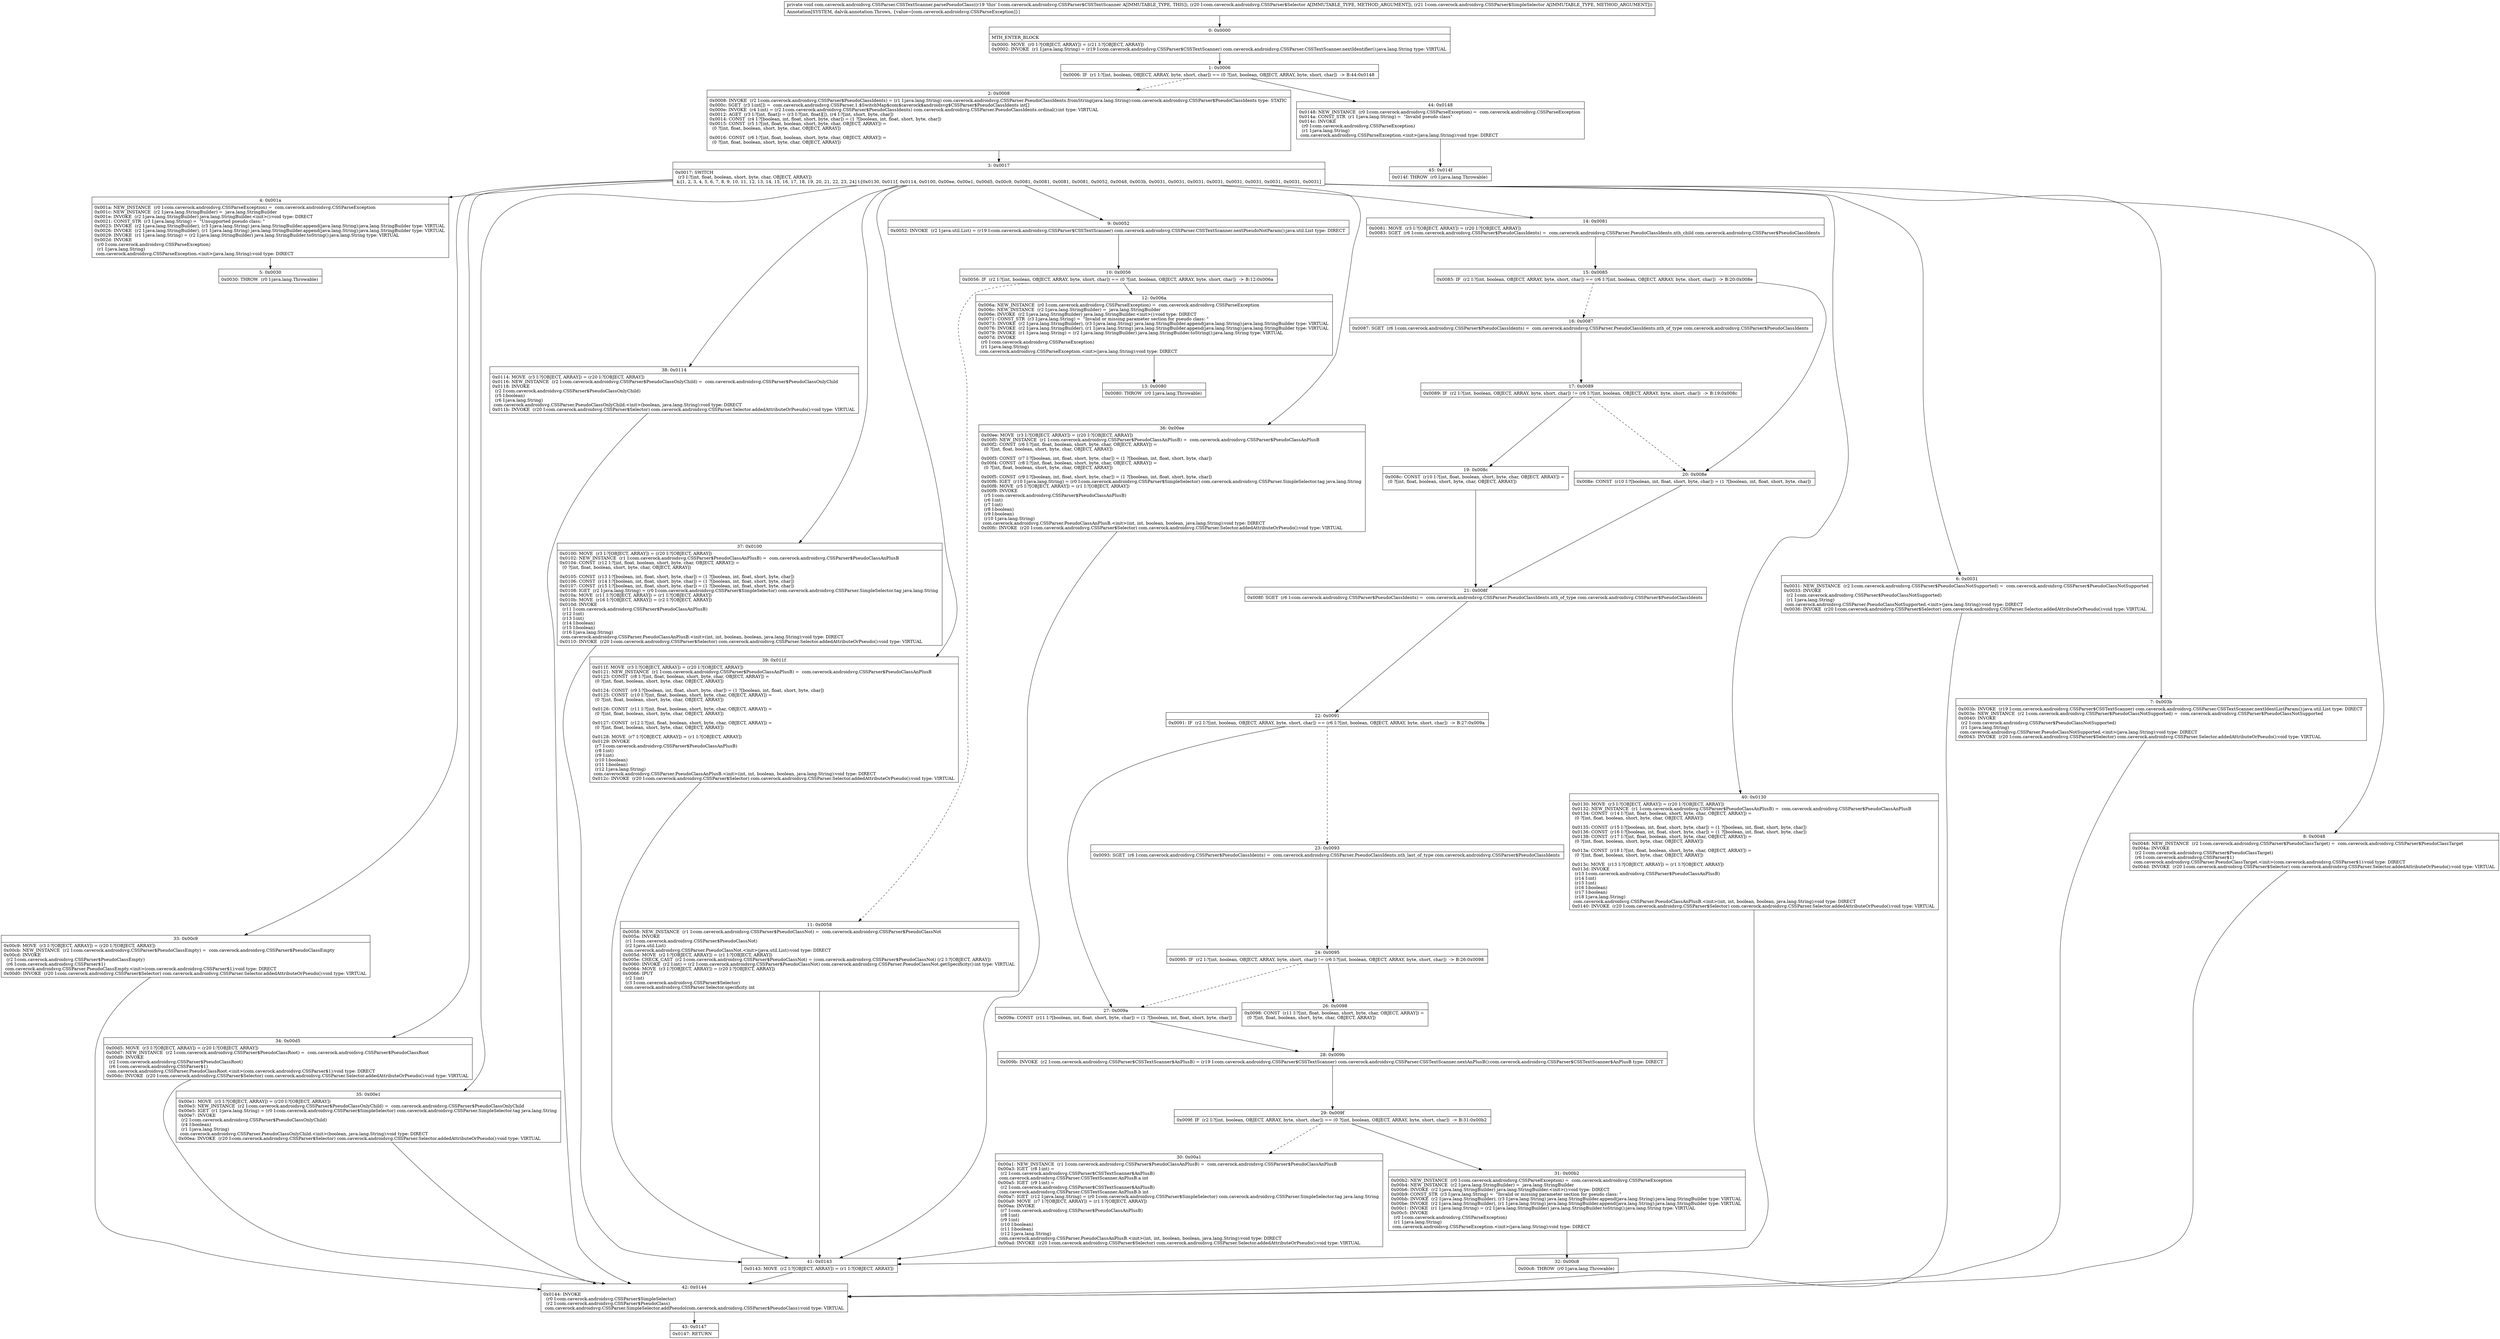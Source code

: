 digraph "CFG forcom.caverock.androidsvg.CSSParser.CSSTextScanner.parsePseudoClass(Lcom\/caverock\/androidsvg\/CSSParser$Selector;Lcom\/caverock\/androidsvg\/CSSParser$SimpleSelector;)V" {
Node_0 [shape=record,label="{0\:\ 0x0000|MTH_ENTER_BLOCK\l|0x0000: MOVE  (r0 I:?[OBJECT, ARRAY]) = (r21 I:?[OBJECT, ARRAY]) \l0x0002: INVOKE  (r1 I:java.lang.String) = (r19 I:com.caverock.androidsvg.CSSParser$CSSTextScanner) com.caverock.androidsvg.CSSParser.CSSTextScanner.nextIdentifier():java.lang.String type: VIRTUAL \l}"];
Node_1 [shape=record,label="{1\:\ 0x0006|0x0006: IF  (r1 I:?[int, boolean, OBJECT, ARRAY, byte, short, char]) == (0 ?[int, boolean, OBJECT, ARRAY, byte, short, char])  \-\> B:44:0x0148 \l}"];
Node_2 [shape=record,label="{2\:\ 0x0008|0x0008: INVOKE  (r2 I:com.caverock.androidsvg.CSSParser$PseudoClassIdents) = (r1 I:java.lang.String) com.caverock.androidsvg.CSSParser.PseudoClassIdents.fromString(java.lang.String):com.caverock.androidsvg.CSSParser$PseudoClassIdents type: STATIC \l0x000c: SGET  (r3 I:int[]) =  com.caverock.androidsvg.CSSParser.1.$SwitchMap$com$caverock$androidsvg$CSSParser$PseudoClassIdents int[] \l0x000e: INVOKE  (r4 I:int) = (r2 I:com.caverock.androidsvg.CSSParser$PseudoClassIdents) com.caverock.androidsvg.CSSParser.PseudoClassIdents.ordinal():int type: VIRTUAL \l0x0012: AGET  (r3 I:?[int, float]) = (r3 I:?[int, float][]), (r4 I:?[int, short, byte, char]) \l0x0014: CONST  (r4 I:?[boolean, int, float, short, byte, char]) = (1 ?[boolean, int, float, short, byte, char]) \l0x0015: CONST  (r5 I:?[int, float, boolean, short, byte, char, OBJECT, ARRAY]) = \l  (0 ?[int, float, boolean, short, byte, char, OBJECT, ARRAY])\l \l0x0016: CONST  (r6 I:?[int, float, boolean, short, byte, char, OBJECT, ARRAY]) = \l  (0 ?[int, float, boolean, short, byte, char, OBJECT, ARRAY])\l \l}"];
Node_3 [shape=record,label="{3\:\ 0x0017|0x0017: SWITCH  \l  (r3 I:?[int, float, boolean, short, byte, char, OBJECT, ARRAY])\l k:[1, 2, 3, 4, 5, 6, 7, 8, 9, 10, 11, 12, 13, 14, 15, 16, 17, 18, 19, 20, 21, 22, 23, 24] t:[0x0130, 0x011f, 0x0114, 0x0100, 0x00ee, 0x00e1, 0x00d5, 0x00c9, 0x0081, 0x0081, 0x0081, 0x0081, 0x0052, 0x0048, 0x003b, 0x0031, 0x0031, 0x0031, 0x0031, 0x0031, 0x0031, 0x0031, 0x0031, 0x0031] \l}"];
Node_4 [shape=record,label="{4\:\ 0x001a|0x001a: NEW_INSTANCE  (r0 I:com.caverock.androidsvg.CSSParseException) =  com.caverock.androidsvg.CSSParseException \l0x001c: NEW_INSTANCE  (r2 I:java.lang.StringBuilder) =  java.lang.StringBuilder \l0x001e: INVOKE  (r2 I:java.lang.StringBuilder) java.lang.StringBuilder.\<init\>():void type: DIRECT \l0x0021: CONST_STR  (r3 I:java.lang.String) =  \"Unsupported pseudo class: \" \l0x0023: INVOKE  (r2 I:java.lang.StringBuilder), (r3 I:java.lang.String) java.lang.StringBuilder.append(java.lang.String):java.lang.StringBuilder type: VIRTUAL \l0x0026: INVOKE  (r2 I:java.lang.StringBuilder), (r1 I:java.lang.String) java.lang.StringBuilder.append(java.lang.String):java.lang.StringBuilder type: VIRTUAL \l0x0029: INVOKE  (r1 I:java.lang.String) = (r2 I:java.lang.StringBuilder) java.lang.StringBuilder.toString():java.lang.String type: VIRTUAL \l0x002d: INVOKE  \l  (r0 I:com.caverock.androidsvg.CSSParseException)\l  (r1 I:java.lang.String)\l com.caverock.androidsvg.CSSParseException.\<init\>(java.lang.String):void type: DIRECT \l}"];
Node_5 [shape=record,label="{5\:\ 0x0030|0x0030: THROW  (r0 I:java.lang.Throwable) \l}"];
Node_6 [shape=record,label="{6\:\ 0x0031|0x0031: NEW_INSTANCE  (r2 I:com.caverock.androidsvg.CSSParser$PseudoClassNotSupported) =  com.caverock.androidsvg.CSSParser$PseudoClassNotSupported \l0x0033: INVOKE  \l  (r2 I:com.caverock.androidsvg.CSSParser$PseudoClassNotSupported)\l  (r1 I:java.lang.String)\l com.caverock.androidsvg.CSSParser.PseudoClassNotSupported.\<init\>(java.lang.String):void type: DIRECT \l0x0036: INVOKE  (r20 I:com.caverock.androidsvg.CSSParser$Selector) com.caverock.androidsvg.CSSParser.Selector.addedAttributeOrPseudo():void type: VIRTUAL \l}"];
Node_7 [shape=record,label="{7\:\ 0x003b|0x003b: INVOKE  (r19 I:com.caverock.androidsvg.CSSParser$CSSTextScanner) com.caverock.androidsvg.CSSParser.CSSTextScanner.nextIdentListParam():java.util.List type: DIRECT \l0x003e: NEW_INSTANCE  (r2 I:com.caverock.androidsvg.CSSParser$PseudoClassNotSupported) =  com.caverock.androidsvg.CSSParser$PseudoClassNotSupported \l0x0040: INVOKE  \l  (r2 I:com.caverock.androidsvg.CSSParser$PseudoClassNotSupported)\l  (r1 I:java.lang.String)\l com.caverock.androidsvg.CSSParser.PseudoClassNotSupported.\<init\>(java.lang.String):void type: DIRECT \l0x0043: INVOKE  (r20 I:com.caverock.androidsvg.CSSParser$Selector) com.caverock.androidsvg.CSSParser.Selector.addedAttributeOrPseudo():void type: VIRTUAL \l}"];
Node_8 [shape=record,label="{8\:\ 0x0048|0x0048: NEW_INSTANCE  (r2 I:com.caverock.androidsvg.CSSParser$PseudoClassTarget) =  com.caverock.androidsvg.CSSParser$PseudoClassTarget \l0x004a: INVOKE  \l  (r2 I:com.caverock.androidsvg.CSSParser$PseudoClassTarget)\l  (r6 I:com.caverock.androidsvg.CSSParser$1)\l com.caverock.androidsvg.CSSParser.PseudoClassTarget.\<init\>(com.caverock.androidsvg.CSSParser$1):void type: DIRECT \l0x004d: INVOKE  (r20 I:com.caverock.androidsvg.CSSParser$Selector) com.caverock.androidsvg.CSSParser.Selector.addedAttributeOrPseudo():void type: VIRTUAL \l}"];
Node_9 [shape=record,label="{9\:\ 0x0052|0x0052: INVOKE  (r2 I:java.util.List) = (r19 I:com.caverock.androidsvg.CSSParser$CSSTextScanner) com.caverock.androidsvg.CSSParser.CSSTextScanner.nextPseudoNotParam():java.util.List type: DIRECT \l}"];
Node_10 [shape=record,label="{10\:\ 0x0056|0x0056: IF  (r2 I:?[int, boolean, OBJECT, ARRAY, byte, short, char]) == (0 ?[int, boolean, OBJECT, ARRAY, byte, short, char])  \-\> B:12:0x006a \l}"];
Node_11 [shape=record,label="{11\:\ 0x0058|0x0058: NEW_INSTANCE  (r1 I:com.caverock.androidsvg.CSSParser$PseudoClassNot) =  com.caverock.androidsvg.CSSParser$PseudoClassNot \l0x005a: INVOKE  \l  (r1 I:com.caverock.androidsvg.CSSParser$PseudoClassNot)\l  (r2 I:java.util.List)\l com.caverock.androidsvg.CSSParser.PseudoClassNot.\<init\>(java.util.List):void type: DIRECT \l0x005d: MOVE  (r2 I:?[OBJECT, ARRAY]) = (r1 I:?[OBJECT, ARRAY]) \l0x005e: CHECK_CAST  (r2 I:com.caverock.androidsvg.CSSParser$PseudoClassNot) = (com.caverock.androidsvg.CSSParser$PseudoClassNot) (r2 I:?[OBJECT, ARRAY]) \l0x0060: INVOKE  (r2 I:int) = (r2 I:com.caverock.androidsvg.CSSParser$PseudoClassNot) com.caverock.androidsvg.CSSParser.PseudoClassNot.getSpecificity():int type: VIRTUAL \l0x0064: MOVE  (r3 I:?[OBJECT, ARRAY]) = (r20 I:?[OBJECT, ARRAY]) \l0x0066: IPUT  \l  (r2 I:int)\l  (r3 I:com.caverock.androidsvg.CSSParser$Selector)\l com.caverock.androidsvg.CSSParser.Selector.specificity int \l}"];
Node_12 [shape=record,label="{12\:\ 0x006a|0x006a: NEW_INSTANCE  (r0 I:com.caverock.androidsvg.CSSParseException) =  com.caverock.androidsvg.CSSParseException \l0x006c: NEW_INSTANCE  (r2 I:java.lang.StringBuilder) =  java.lang.StringBuilder \l0x006e: INVOKE  (r2 I:java.lang.StringBuilder) java.lang.StringBuilder.\<init\>():void type: DIRECT \l0x0071: CONST_STR  (r3 I:java.lang.String) =  \"Invalid or missing parameter section for pseudo class: \" \l0x0073: INVOKE  (r2 I:java.lang.StringBuilder), (r3 I:java.lang.String) java.lang.StringBuilder.append(java.lang.String):java.lang.StringBuilder type: VIRTUAL \l0x0076: INVOKE  (r2 I:java.lang.StringBuilder), (r1 I:java.lang.String) java.lang.StringBuilder.append(java.lang.String):java.lang.StringBuilder type: VIRTUAL \l0x0079: INVOKE  (r1 I:java.lang.String) = (r2 I:java.lang.StringBuilder) java.lang.StringBuilder.toString():java.lang.String type: VIRTUAL \l0x007d: INVOKE  \l  (r0 I:com.caverock.androidsvg.CSSParseException)\l  (r1 I:java.lang.String)\l com.caverock.androidsvg.CSSParseException.\<init\>(java.lang.String):void type: DIRECT \l}"];
Node_13 [shape=record,label="{13\:\ 0x0080|0x0080: THROW  (r0 I:java.lang.Throwable) \l}"];
Node_14 [shape=record,label="{14\:\ 0x0081|0x0081: MOVE  (r3 I:?[OBJECT, ARRAY]) = (r20 I:?[OBJECT, ARRAY]) \l0x0083: SGET  (r6 I:com.caverock.androidsvg.CSSParser$PseudoClassIdents) =  com.caverock.androidsvg.CSSParser.PseudoClassIdents.nth_child com.caverock.androidsvg.CSSParser$PseudoClassIdents \l}"];
Node_15 [shape=record,label="{15\:\ 0x0085|0x0085: IF  (r2 I:?[int, boolean, OBJECT, ARRAY, byte, short, char]) == (r6 I:?[int, boolean, OBJECT, ARRAY, byte, short, char])  \-\> B:20:0x008e \l}"];
Node_16 [shape=record,label="{16\:\ 0x0087|0x0087: SGET  (r6 I:com.caverock.androidsvg.CSSParser$PseudoClassIdents) =  com.caverock.androidsvg.CSSParser.PseudoClassIdents.nth_of_type com.caverock.androidsvg.CSSParser$PseudoClassIdents \l}"];
Node_17 [shape=record,label="{17\:\ 0x0089|0x0089: IF  (r2 I:?[int, boolean, OBJECT, ARRAY, byte, short, char]) != (r6 I:?[int, boolean, OBJECT, ARRAY, byte, short, char])  \-\> B:19:0x008c \l}"];
Node_19 [shape=record,label="{19\:\ 0x008c|0x008c: CONST  (r10 I:?[int, float, boolean, short, byte, char, OBJECT, ARRAY]) = \l  (0 ?[int, float, boolean, short, byte, char, OBJECT, ARRAY])\l \l}"];
Node_20 [shape=record,label="{20\:\ 0x008e|0x008e: CONST  (r10 I:?[boolean, int, float, short, byte, char]) = (1 ?[boolean, int, float, short, byte, char]) \l}"];
Node_21 [shape=record,label="{21\:\ 0x008f|0x008f: SGET  (r6 I:com.caverock.androidsvg.CSSParser$PseudoClassIdents) =  com.caverock.androidsvg.CSSParser.PseudoClassIdents.nth_of_type com.caverock.androidsvg.CSSParser$PseudoClassIdents \l}"];
Node_22 [shape=record,label="{22\:\ 0x0091|0x0091: IF  (r2 I:?[int, boolean, OBJECT, ARRAY, byte, short, char]) == (r6 I:?[int, boolean, OBJECT, ARRAY, byte, short, char])  \-\> B:27:0x009a \l}"];
Node_23 [shape=record,label="{23\:\ 0x0093|0x0093: SGET  (r6 I:com.caverock.androidsvg.CSSParser$PseudoClassIdents) =  com.caverock.androidsvg.CSSParser.PseudoClassIdents.nth_last_of_type com.caverock.androidsvg.CSSParser$PseudoClassIdents \l}"];
Node_24 [shape=record,label="{24\:\ 0x0095|0x0095: IF  (r2 I:?[int, boolean, OBJECT, ARRAY, byte, short, char]) != (r6 I:?[int, boolean, OBJECT, ARRAY, byte, short, char])  \-\> B:26:0x0098 \l}"];
Node_26 [shape=record,label="{26\:\ 0x0098|0x0098: CONST  (r11 I:?[int, float, boolean, short, byte, char, OBJECT, ARRAY]) = \l  (0 ?[int, float, boolean, short, byte, char, OBJECT, ARRAY])\l \l}"];
Node_27 [shape=record,label="{27\:\ 0x009a|0x009a: CONST  (r11 I:?[boolean, int, float, short, byte, char]) = (1 ?[boolean, int, float, short, byte, char]) \l}"];
Node_28 [shape=record,label="{28\:\ 0x009b|0x009b: INVOKE  (r2 I:com.caverock.androidsvg.CSSParser$CSSTextScanner$AnPlusB) = (r19 I:com.caverock.androidsvg.CSSParser$CSSTextScanner) com.caverock.androidsvg.CSSParser.CSSTextScanner.nextAnPlusB():com.caverock.androidsvg.CSSParser$CSSTextScanner$AnPlusB type: DIRECT \l}"];
Node_29 [shape=record,label="{29\:\ 0x009f|0x009f: IF  (r2 I:?[int, boolean, OBJECT, ARRAY, byte, short, char]) == (0 ?[int, boolean, OBJECT, ARRAY, byte, short, char])  \-\> B:31:0x00b2 \l}"];
Node_30 [shape=record,label="{30\:\ 0x00a1|0x00a1: NEW_INSTANCE  (r1 I:com.caverock.androidsvg.CSSParser$PseudoClassAnPlusB) =  com.caverock.androidsvg.CSSParser$PseudoClassAnPlusB \l0x00a3: IGET  (r8 I:int) = \l  (r2 I:com.caverock.androidsvg.CSSParser$CSSTextScanner$AnPlusB)\l com.caverock.androidsvg.CSSParser.CSSTextScanner.AnPlusB.a int \l0x00a5: IGET  (r9 I:int) = \l  (r2 I:com.caverock.androidsvg.CSSParser$CSSTextScanner$AnPlusB)\l com.caverock.androidsvg.CSSParser.CSSTextScanner.AnPlusB.b int \l0x00a7: IGET  (r12 I:java.lang.String) = (r0 I:com.caverock.androidsvg.CSSParser$SimpleSelector) com.caverock.androidsvg.CSSParser.SimpleSelector.tag java.lang.String \l0x00a9: MOVE  (r7 I:?[OBJECT, ARRAY]) = (r1 I:?[OBJECT, ARRAY]) \l0x00aa: INVOKE  \l  (r7 I:com.caverock.androidsvg.CSSParser$PseudoClassAnPlusB)\l  (r8 I:int)\l  (r9 I:int)\l  (r10 I:boolean)\l  (r11 I:boolean)\l  (r12 I:java.lang.String)\l com.caverock.androidsvg.CSSParser.PseudoClassAnPlusB.\<init\>(int, int, boolean, boolean, java.lang.String):void type: DIRECT \l0x00ad: INVOKE  (r20 I:com.caverock.androidsvg.CSSParser$Selector) com.caverock.androidsvg.CSSParser.Selector.addedAttributeOrPseudo():void type: VIRTUAL \l}"];
Node_31 [shape=record,label="{31\:\ 0x00b2|0x00b2: NEW_INSTANCE  (r0 I:com.caverock.androidsvg.CSSParseException) =  com.caverock.androidsvg.CSSParseException \l0x00b4: NEW_INSTANCE  (r2 I:java.lang.StringBuilder) =  java.lang.StringBuilder \l0x00b6: INVOKE  (r2 I:java.lang.StringBuilder) java.lang.StringBuilder.\<init\>():void type: DIRECT \l0x00b9: CONST_STR  (r3 I:java.lang.String) =  \"Invalid or missing parameter section for pseudo class: \" \l0x00bb: INVOKE  (r2 I:java.lang.StringBuilder), (r3 I:java.lang.String) java.lang.StringBuilder.append(java.lang.String):java.lang.StringBuilder type: VIRTUAL \l0x00be: INVOKE  (r2 I:java.lang.StringBuilder), (r1 I:java.lang.String) java.lang.StringBuilder.append(java.lang.String):java.lang.StringBuilder type: VIRTUAL \l0x00c1: INVOKE  (r1 I:java.lang.String) = (r2 I:java.lang.StringBuilder) java.lang.StringBuilder.toString():java.lang.String type: VIRTUAL \l0x00c5: INVOKE  \l  (r0 I:com.caverock.androidsvg.CSSParseException)\l  (r1 I:java.lang.String)\l com.caverock.androidsvg.CSSParseException.\<init\>(java.lang.String):void type: DIRECT \l}"];
Node_32 [shape=record,label="{32\:\ 0x00c8|0x00c8: THROW  (r0 I:java.lang.Throwable) \l}"];
Node_33 [shape=record,label="{33\:\ 0x00c9|0x00c9: MOVE  (r3 I:?[OBJECT, ARRAY]) = (r20 I:?[OBJECT, ARRAY]) \l0x00cb: NEW_INSTANCE  (r2 I:com.caverock.androidsvg.CSSParser$PseudoClassEmpty) =  com.caverock.androidsvg.CSSParser$PseudoClassEmpty \l0x00cd: INVOKE  \l  (r2 I:com.caverock.androidsvg.CSSParser$PseudoClassEmpty)\l  (r6 I:com.caverock.androidsvg.CSSParser$1)\l com.caverock.androidsvg.CSSParser.PseudoClassEmpty.\<init\>(com.caverock.androidsvg.CSSParser$1):void type: DIRECT \l0x00d0: INVOKE  (r20 I:com.caverock.androidsvg.CSSParser$Selector) com.caverock.androidsvg.CSSParser.Selector.addedAttributeOrPseudo():void type: VIRTUAL \l}"];
Node_34 [shape=record,label="{34\:\ 0x00d5|0x00d5: MOVE  (r3 I:?[OBJECT, ARRAY]) = (r20 I:?[OBJECT, ARRAY]) \l0x00d7: NEW_INSTANCE  (r2 I:com.caverock.androidsvg.CSSParser$PseudoClassRoot) =  com.caverock.androidsvg.CSSParser$PseudoClassRoot \l0x00d9: INVOKE  \l  (r2 I:com.caverock.androidsvg.CSSParser$PseudoClassRoot)\l  (r6 I:com.caverock.androidsvg.CSSParser$1)\l com.caverock.androidsvg.CSSParser.PseudoClassRoot.\<init\>(com.caverock.androidsvg.CSSParser$1):void type: DIRECT \l0x00dc: INVOKE  (r20 I:com.caverock.androidsvg.CSSParser$Selector) com.caverock.androidsvg.CSSParser.Selector.addedAttributeOrPseudo():void type: VIRTUAL \l}"];
Node_35 [shape=record,label="{35\:\ 0x00e1|0x00e1: MOVE  (r3 I:?[OBJECT, ARRAY]) = (r20 I:?[OBJECT, ARRAY]) \l0x00e3: NEW_INSTANCE  (r2 I:com.caverock.androidsvg.CSSParser$PseudoClassOnlyChild) =  com.caverock.androidsvg.CSSParser$PseudoClassOnlyChild \l0x00e5: IGET  (r1 I:java.lang.String) = (r0 I:com.caverock.androidsvg.CSSParser$SimpleSelector) com.caverock.androidsvg.CSSParser.SimpleSelector.tag java.lang.String \l0x00e7: INVOKE  \l  (r2 I:com.caverock.androidsvg.CSSParser$PseudoClassOnlyChild)\l  (r4 I:boolean)\l  (r1 I:java.lang.String)\l com.caverock.androidsvg.CSSParser.PseudoClassOnlyChild.\<init\>(boolean, java.lang.String):void type: DIRECT \l0x00ea: INVOKE  (r20 I:com.caverock.androidsvg.CSSParser$Selector) com.caverock.androidsvg.CSSParser.Selector.addedAttributeOrPseudo():void type: VIRTUAL \l}"];
Node_36 [shape=record,label="{36\:\ 0x00ee|0x00ee: MOVE  (r3 I:?[OBJECT, ARRAY]) = (r20 I:?[OBJECT, ARRAY]) \l0x00f0: NEW_INSTANCE  (r1 I:com.caverock.androidsvg.CSSParser$PseudoClassAnPlusB) =  com.caverock.androidsvg.CSSParser$PseudoClassAnPlusB \l0x00f2: CONST  (r6 I:?[int, float, boolean, short, byte, char, OBJECT, ARRAY]) = \l  (0 ?[int, float, boolean, short, byte, char, OBJECT, ARRAY])\l \l0x00f3: CONST  (r7 I:?[boolean, int, float, short, byte, char]) = (1 ?[boolean, int, float, short, byte, char]) \l0x00f4: CONST  (r8 I:?[int, float, boolean, short, byte, char, OBJECT, ARRAY]) = \l  (0 ?[int, float, boolean, short, byte, char, OBJECT, ARRAY])\l \l0x00f5: CONST  (r9 I:?[boolean, int, float, short, byte, char]) = (1 ?[boolean, int, float, short, byte, char]) \l0x00f6: IGET  (r10 I:java.lang.String) = (r0 I:com.caverock.androidsvg.CSSParser$SimpleSelector) com.caverock.androidsvg.CSSParser.SimpleSelector.tag java.lang.String \l0x00f8: MOVE  (r5 I:?[OBJECT, ARRAY]) = (r1 I:?[OBJECT, ARRAY]) \l0x00f9: INVOKE  \l  (r5 I:com.caverock.androidsvg.CSSParser$PseudoClassAnPlusB)\l  (r6 I:int)\l  (r7 I:int)\l  (r8 I:boolean)\l  (r9 I:boolean)\l  (r10 I:java.lang.String)\l com.caverock.androidsvg.CSSParser.PseudoClassAnPlusB.\<init\>(int, int, boolean, boolean, java.lang.String):void type: DIRECT \l0x00fc: INVOKE  (r20 I:com.caverock.androidsvg.CSSParser$Selector) com.caverock.androidsvg.CSSParser.Selector.addedAttributeOrPseudo():void type: VIRTUAL \l}"];
Node_37 [shape=record,label="{37\:\ 0x0100|0x0100: MOVE  (r3 I:?[OBJECT, ARRAY]) = (r20 I:?[OBJECT, ARRAY]) \l0x0102: NEW_INSTANCE  (r1 I:com.caverock.androidsvg.CSSParser$PseudoClassAnPlusB) =  com.caverock.androidsvg.CSSParser$PseudoClassAnPlusB \l0x0104: CONST  (r12 I:?[int, float, boolean, short, byte, char, OBJECT, ARRAY]) = \l  (0 ?[int, float, boolean, short, byte, char, OBJECT, ARRAY])\l \l0x0105: CONST  (r13 I:?[boolean, int, float, short, byte, char]) = (1 ?[boolean, int, float, short, byte, char]) \l0x0106: CONST  (r14 I:?[boolean, int, float, short, byte, char]) = (1 ?[boolean, int, float, short, byte, char]) \l0x0107: CONST  (r15 I:?[boolean, int, float, short, byte, char]) = (1 ?[boolean, int, float, short, byte, char]) \l0x0108: IGET  (r2 I:java.lang.String) = (r0 I:com.caverock.androidsvg.CSSParser$SimpleSelector) com.caverock.androidsvg.CSSParser.SimpleSelector.tag java.lang.String \l0x010a: MOVE  (r11 I:?[OBJECT, ARRAY]) = (r1 I:?[OBJECT, ARRAY]) \l0x010b: MOVE  (r16 I:?[OBJECT, ARRAY]) = (r2 I:?[OBJECT, ARRAY]) \l0x010d: INVOKE  \l  (r11 I:com.caverock.androidsvg.CSSParser$PseudoClassAnPlusB)\l  (r12 I:int)\l  (r13 I:int)\l  (r14 I:boolean)\l  (r15 I:boolean)\l  (r16 I:java.lang.String)\l com.caverock.androidsvg.CSSParser.PseudoClassAnPlusB.\<init\>(int, int, boolean, boolean, java.lang.String):void type: DIRECT \l0x0110: INVOKE  (r20 I:com.caverock.androidsvg.CSSParser$Selector) com.caverock.androidsvg.CSSParser.Selector.addedAttributeOrPseudo():void type: VIRTUAL \l}"];
Node_38 [shape=record,label="{38\:\ 0x0114|0x0114: MOVE  (r3 I:?[OBJECT, ARRAY]) = (r20 I:?[OBJECT, ARRAY]) \l0x0116: NEW_INSTANCE  (r2 I:com.caverock.androidsvg.CSSParser$PseudoClassOnlyChild) =  com.caverock.androidsvg.CSSParser$PseudoClassOnlyChild \l0x0118: INVOKE  \l  (r2 I:com.caverock.androidsvg.CSSParser$PseudoClassOnlyChild)\l  (r5 I:boolean)\l  (r6 I:java.lang.String)\l com.caverock.androidsvg.CSSParser.PseudoClassOnlyChild.\<init\>(boolean, java.lang.String):void type: DIRECT \l0x011b: INVOKE  (r20 I:com.caverock.androidsvg.CSSParser$Selector) com.caverock.androidsvg.CSSParser.Selector.addedAttributeOrPseudo():void type: VIRTUAL \l}"];
Node_39 [shape=record,label="{39\:\ 0x011f|0x011f: MOVE  (r3 I:?[OBJECT, ARRAY]) = (r20 I:?[OBJECT, ARRAY]) \l0x0121: NEW_INSTANCE  (r1 I:com.caverock.androidsvg.CSSParser$PseudoClassAnPlusB) =  com.caverock.androidsvg.CSSParser$PseudoClassAnPlusB \l0x0123: CONST  (r8 I:?[int, float, boolean, short, byte, char, OBJECT, ARRAY]) = \l  (0 ?[int, float, boolean, short, byte, char, OBJECT, ARRAY])\l \l0x0124: CONST  (r9 I:?[boolean, int, float, short, byte, char]) = (1 ?[boolean, int, float, short, byte, char]) \l0x0125: CONST  (r10 I:?[int, float, boolean, short, byte, char, OBJECT, ARRAY]) = \l  (0 ?[int, float, boolean, short, byte, char, OBJECT, ARRAY])\l \l0x0126: CONST  (r11 I:?[int, float, boolean, short, byte, char, OBJECT, ARRAY]) = \l  (0 ?[int, float, boolean, short, byte, char, OBJECT, ARRAY])\l \l0x0127: CONST  (r12 I:?[int, float, boolean, short, byte, char, OBJECT, ARRAY]) = \l  (0 ?[int, float, boolean, short, byte, char, OBJECT, ARRAY])\l \l0x0128: MOVE  (r7 I:?[OBJECT, ARRAY]) = (r1 I:?[OBJECT, ARRAY]) \l0x0129: INVOKE  \l  (r7 I:com.caverock.androidsvg.CSSParser$PseudoClassAnPlusB)\l  (r8 I:int)\l  (r9 I:int)\l  (r10 I:boolean)\l  (r11 I:boolean)\l  (r12 I:java.lang.String)\l com.caverock.androidsvg.CSSParser.PseudoClassAnPlusB.\<init\>(int, int, boolean, boolean, java.lang.String):void type: DIRECT \l0x012c: INVOKE  (r20 I:com.caverock.androidsvg.CSSParser$Selector) com.caverock.androidsvg.CSSParser.Selector.addedAttributeOrPseudo():void type: VIRTUAL \l}"];
Node_40 [shape=record,label="{40\:\ 0x0130|0x0130: MOVE  (r3 I:?[OBJECT, ARRAY]) = (r20 I:?[OBJECT, ARRAY]) \l0x0132: NEW_INSTANCE  (r1 I:com.caverock.androidsvg.CSSParser$PseudoClassAnPlusB) =  com.caverock.androidsvg.CSSParser$PseudoClassAnPlusB \l0x0134: CONST  (r14 I:?[int, float, boolean, short, byte, char, OBJECT, ARRAY]) = \l  (0 ?[int, float, boolean, short, byte, char, OBJECT, ARRAY])\l \l0x0135: CONST  (r15 I:?[boolean, int, float, short, byte, char]) = (1 ?[boolean, int, float, short, byte, char]) \l0x0136: CONST  (r16 I:?[boolean, int, float, short, byte, char]) = (1 ?[boolean, int, float, short, byte, char]) \l0x0138: CONST  (r17 I:?[int, float, boolean, short, byte, char, OBJECT, ARRAY]) = \l  (0 ?[int, float, boolean, short, byte, char, OBJECT, ARRAY])\l \l0x013a: CONST  (r18 I:?[int, float, boolean, short, byte, char, OBJECT, ARRAY]) = \l  (0 ?[int, float, boolean, short, byte, char, OBJECT, ARRAY])\l \l0x013c: MOVE  (r13 I:?[OBJECT, ARRAY]) = (r1 I:?[OBJECT, ARRAY]) \l0x013d: INVOKE  \l  (r13 I:com.caverock.androidsvg.CSSParser$PseudoClassAnPlusB)\l  (r14 I:int)\l  (r15 I:int)\l  (r16 I:boolean)\l  (r17 I:boolean)\l  (r18 I:java.lang.String)\l com.caverock.androidsvg.CSSParser.PseudoClassAnPlusB.\<init\>(int, int, boolean, boolean, java.lang.String):void type: DIRECT \l0x0140: INVOKE  (r20 I:com.caverock.androidsvg.CSSParser$Selector) com.caverock.androidsvg.CSSParser.Selector.addedAttributeOrPseudo():void type: VIRTUAL \l}"];
Node_41 [shape=record,label="{41\:\ 0x0143|0x0143: MOVE  (r2 I:?[OBJECT, ARRAY]) = (r1 I:?[OBJECT, ARRAY]) \l}"];
Node_42 [shape=record,label="{42\:\ 0x0144|0x0144: INVOKE  \l  (r0 I:com.caverock.androidsvg.CSSParser$SimpleSelector)\l  (r2 I:com.caverock.androidsvg.CSSParser$PseudoClass)\l com.caverock.androidsvg.CSSParser.SimpleSelector.addPseudo(com.caverock.androidsvg.CSSParser$PseudoClass):void type: VIRTUAL \l}"];
Node_43 [shape=record,label="{43\:\ 0x0147|0x0147: RETURN   \l}"];
Node_44 [shape=record,label="{44\:\ 0x0148|0x0148: NEW_INSTANCE  (r0 I:com.caverock.androidsvg.CSSParseException) =  com.caverock.androidsvg.CSSParseException \l0x014a: CONST_STR  (r1 I:java.lang.String) =  \"Invalid pseudo class\" \l0x014c: INVOKE  \l  (r0 I:com.caverock.androidsvg.CSSParseException)\l  (r1 I:java.lang.String)\l com.caverock.androidsvg.CSSParseException.\<init\>(java.lang.String):void type: DIRECT \l}"];
Node_45 [shape=record,label="{45\:\ 0x014f|0x014f: THROW  (r0 I:java.lang.Throwable) \l}"];
MethodNode[shape=record,label="{private void com.caverock.androidsvg.CSSParser.CSSTextScanner.parsePseudoClass((r19 'this' I:com.caverock.androidsvg.CSSParser$CSSTextScanner A[IMMUTABLE_TYPE, THIS]), (r20 I:com.caverock.androidsvg.CSSParser$Selector A[IMMUTABLE_TYPE, METHOD_ARGUMENT]), (r21 I:com.caverock.androidsvg.CSSParser$SimpleSelector A[IMMUTABLE_TYPE, METHOD_ARGUMENT]))  | Annotation[SYSTEM, dalvik.annotation.Throws, \{value=[com.caverock.androidsvg.CSSParseException]\}]\l}"];
MethodNode -> Node_0;
Node_0 -> Node_1;
Node_1 -> Node_2[style=dashed];
Node_1 -> Node_44;
Node_2 -> Node_3;
Node_3 -> Node_4;
Node_3 -> Node_6;
Node_3 -> Node_7;
Node_3 -> Node_8;
Node_3 -> Node_9;
Node_3 -> Node_14;
Node_3 -> Node_33;
Node_3 -> Node_34;
Node_3 -> Node_35;
Node_3 -> Node_36;
Node_3 -> Node_37;
Node_3 -> Node_38;
Node_3 -> Node_39;
Node_3 -> Node_40;
Node_4 -> Node_5;
Node_6 -> Node_42;
Node_7 -> Node_42;
Node_8 -> Node_42;
Node_9 -> Node_10;
Node_10 -> Node_11[style=dashed];
Node_10 -> Node_12;
Node_11 -> Node_41;
Node_12 -> Node_13;
Node_14 -> Node_15;
Node_15 -> Node_16[style=dashed];
Node_15 -> Node_20;
Node_16 -> Node_17;
Node_17 -> Node_19;
Node_17 -> Node_20[style=dashed];
Node_19 -> Node_21;
Node_20 -> Node_21;
Node_21 -> Node_22;
Node_22 -> Node_23[style=dashed];
Node_22 -> Node_27;
Node_23 -> Node_24;
Node_24 -> Node_26;
Node_24 -> Node_27[style=dashed];
Node_26 -> Node_28;
Node_27 -> Node_28;
Node_28 -> Node_29;
Node_29 -> Node_30[style=dashed];
Node_29 -> Node_31;
Node_30 -> Node_41;
Node_31 -> Node_32;
Node_33 -> Node_42;
Node_34 -> Node_42;
Node_35 -> Node_42;
Node_36 -> Node_41;
Node_37 -> Node_41;
Node_38 -> Node_42;
Node_39 -> Node_41;
Node_40 -> Node_41;
Node_41 -> Node_42;
Node_42 -> Node_43;
Node_44 -> Node_45;
}


